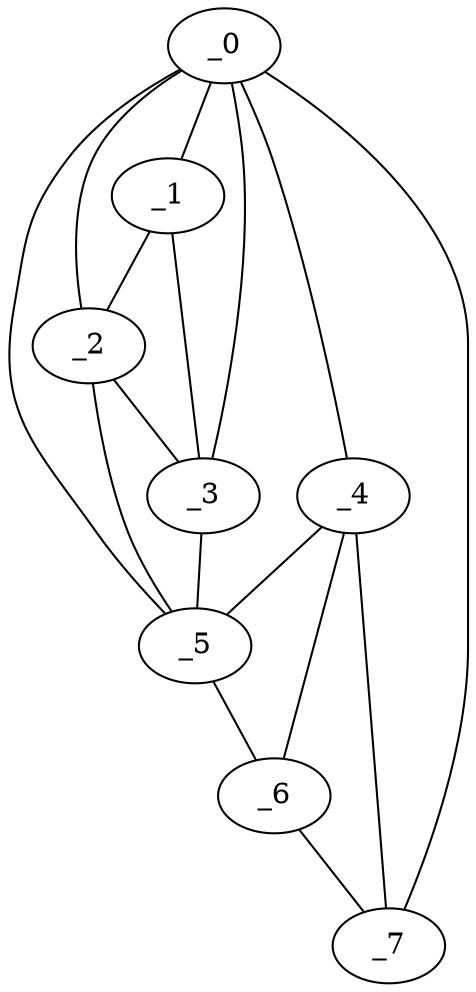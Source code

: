 graph "obj50__275.gxl" {
	_0	 [x=47,
		y=40];
	_1	 [x=70,
		y=17];
	_0 -- _1	 [valence=2];
	_2	 [x=72,
		y=10];
	_0 -- _2	 [valence=1];
	_3	 [x=82,
		y=38];
	_0 -- _3	 [valence=1];
	_4	 [x=93,
		y=85];
	_0 -- _4	 [valence=2];
	_5	 [x=97,
		y=73];
	_0 -- _5	 [valence=2];
	_7	 [x=97,
		y=115];
	_0 -- _7	 [valence=1];
	_1 -- _2	 [valence=1];
	_1 -- _3	 [valence=2];
	_2 -- _3	 [valence=2];
	_2 -- _5	 [valence=1];
	_3 -- _5	 [valence=1];
	_4 -- _5	 [valence=2];
	_6	 [x=97,
		y=92];
	_4 -- _6	 [valence=2];
	_4 -- _7	 [valence=2];
	_5 -- _6	 [valence=1];
	_6 -- _7	 [valence=1];
}
